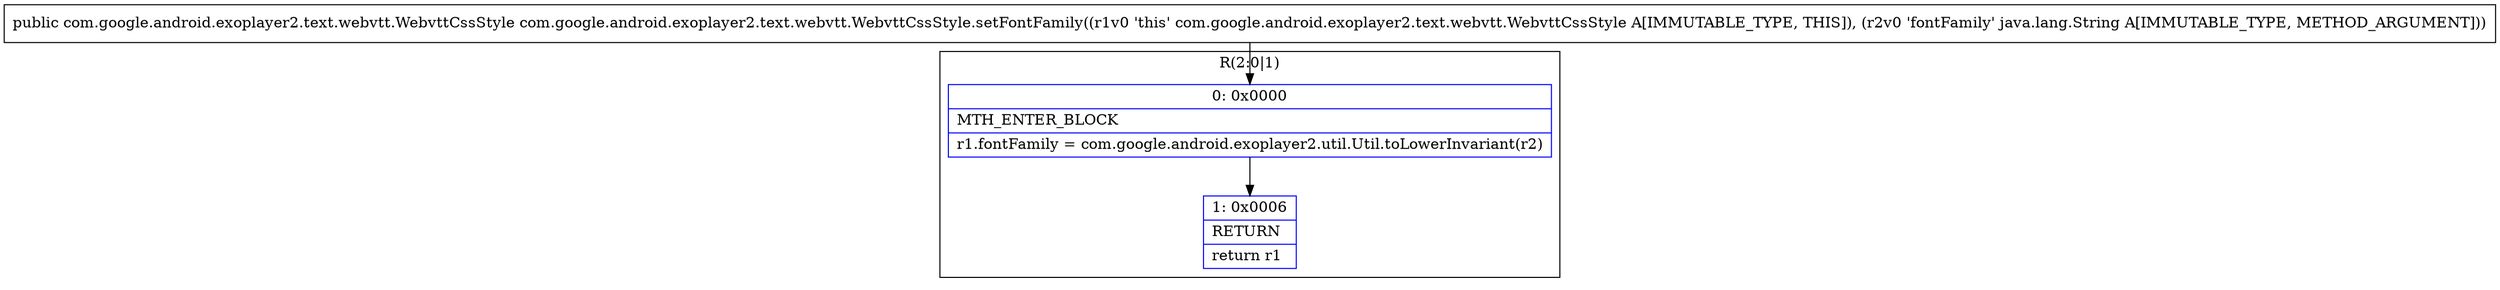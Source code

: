 digraph "CFG forcom.google.android.exoplayer2.text.webvtt.WebvttCssStyle.setFontFamily(Ljava\/lang\/String;)Lcom\/google\/android\/exoplayer2\/text\/webvtt\/WebvttCssStyle;" {
subgraph cluster_Region_1403107344 {
label = "R(2:0|1)";
node [shape=record,color=blue];
Node_0 [shape=record,label="{0\:\ 0x0000|MTH_ENTER_BLOCK\l|r1.fontFamily = com.google.android.exoplayer2.util.Util.toLowerInvariant(r2)\l}"];
Node_1 [shape=record,label="{1\:\ 0x0006|RETURN\l|return r1\l}"];
}
MethodNode[shape=record,label="{public com.google.android.exoplayer2.text.webvtt.WebvttCssStyle com.google.android.exoplayer2.text.webvtt.WebvttCssStyle.setFontFamily((r1v0 'this' com.google.android.exoplayer2.text.webvtt.WebvttCssStyle A[IMMUTABLE_TYPE, THIS]), (r2v0 'fontFamily' java.lang.String A[IMMUTABLE_TYPE, METHOD_ARGUMENT])) }"];
MethodNode -> Node_0;
Node_0 -> Node_1;
}

